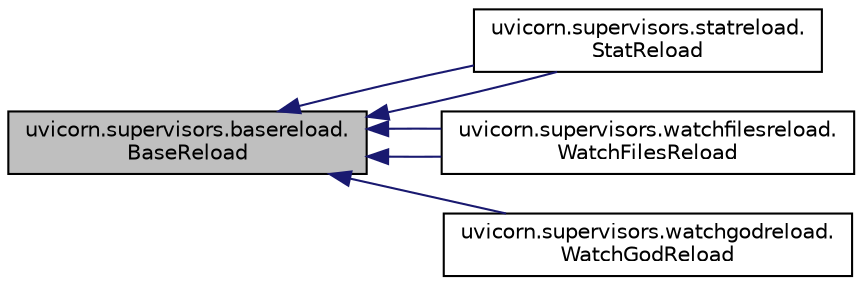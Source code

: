 digraph "uvicorn.supervisors.basereload.BaseReload"
{
 // LATEX_PDF_SIZE
  edge [fontname="Helvetica",fontsize="10",labelfontname="Helvetica",labelfontsize="10"];
  node [fontname="Helvetica",fontsize="10",shape=record];
  rankdir="LR";
  Node1 [label="uvicorn.supervisors.basereload.\lBaseReload",height=0.2,width=0.4,color="black", fillcolor="grey75", style="filled", fontcolor="black",tooltip=" "];
  Node1 -> Node2 [dir="back",color="midnightblue",fontsize="10",style="solid",fontname="Helvetica"];
  Node2 [label="uvicorn.supervisors.statreload.\lStatReload",height=0.2,width=0.4,color="black", fillcolor="white", style="filled",URL="$classuvicorn_1_1supervisors_1_1statreload_1_1StatReload.html",tooltip=" "];
  Node1 -> Node2 [dir="back",color="midnightblue",fontsize="10",style="solid",fontname="Helvetica"];
  Node1 -> Node3 [dir="back",color="midnightblue",fontsize="10",style="solid",fontname="Helvetica"];
  Node3 [label="uvicorn.supervisors.watchfilesreload.\lWatchFilesReload",height=0.2,width=0.4,color="black", fillcolor="white", style="filled",URL="$classuvicorn_1_1supervisors_1_1watchfilesreload_1_1WatchFilesReload.html",tooltip=" "];
  Node1 -> Node3 [dir="back",color="midnightblue",fontsize="10",style="solid",fontname="Helvetica"];
  Node1 -> Node4 [dir="back",color="midnightblue",fontsize="10",style="solid",fontname="Helvetica"];
  Node4 [label="uvicorn.supervisors.watchgodreload.\lWatchGodReload",height=0.2,width=0.4,color="black", fillcolor="white", style="filled",URL="$classuvicorn_1_1supervisors_1_1watchgodreload_1_1WatchGodReload.html",tooltip=" "];
}
